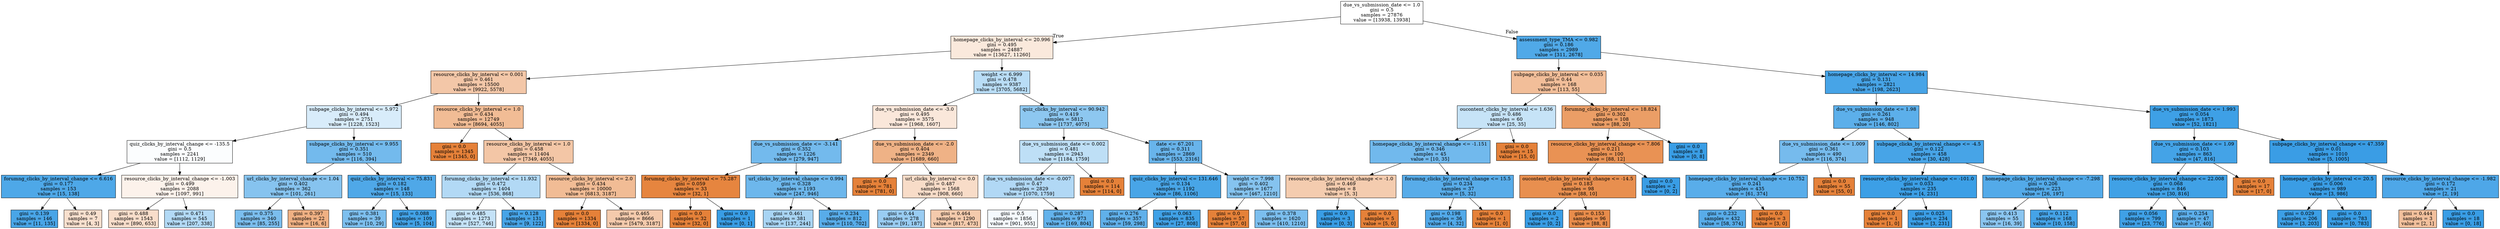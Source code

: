 digraph Tree {
node [shape=box, style="filled", color="black"] ;
0 [label="due_vs_submission_date <= 1.0\ngini = 0.5\nsamples = 27876\nvalue = [13938, 13938]", fillcolor="#e5813900"] ;
1 [label="homepage_clicks_by_interval <= 20.996\ngini = 0.495\nsamples = 24887\nvalue = [13627, 11260]", fillcolor="#e581392c"] ;
0 -> 1 [labeldistance=2.5, labelangle=45, headlabel="True"] ;
2 [label="resource_clicks_by_interval <= 0.001\ngini = 0.461\nsamples = 15500\nvalue = [9922, 5578]", fillcolor="#e5813970"] ;
1 -> 2 ;
3 [label="subpage_clicks_by_interval <= 5.972\ngini = 0.494\nsamples = 2751\nvalue = [1228, 1523]", fillcolor="#399de531"] ;
2 -> 3 ;
4 [label="quiz_clicks_by_interval_change <= -135.5\ngini = 0.5\nsamples = 2241\nvalue = [1112, 1129]", fillcolor="#399de504"] ;
3 -> 4 ;
5 [label="forumng_clicks_by_interval_change <= 6.616\ngini = 0.177\nsamples = 153\nvalue = [15, 138]", fillcolor="#399de5e3"] ;
4 -> 5 ;
6 [label="gini = 0.139\nsamples = 146\nvalue = [11, 135]", fillcolor="#399de5ea"] ;
5 -> 6 ;
7 [label="gini = 0.49\nsamples = 7\nvalue = [4, 3]", fillcolor="#e5813940"] ;
5 -> 7 ;
8 [label="resource_clicks_by_interval_change <= -1.003\ngini = 0.499\nsamples = 2088\nvalue = [1097, 991]", fillcolor="#e5813919"] ;
4 -> 8 ;
9 [label="gini = 0.488\nsamples = 1543\nvalue = [890, 653]", fillcolor="#e5813944"] ;
8 -> 9 ;
10 [label="gini = 0.471\nsamples = 545\nvalue = [207, 338]", fillcolor="#399de563"] ;
8 -> 10 ;
11 [label="subpage_clicks_by_interval <= 9.955\ngini = 0.351\nsamples = 510\nvalue = [116, 394]", fillcolor="#399de5b4"] ;
3 -> 11 ;
12 [label="url_clicks_by_interval_change <= 1.04\ngini = 0.402\nsamples = 362\nvalue = [101, 261]", fillcolor="#399de59c"] ;
11 -> 12 ;
13 [label="gini = 0.375\nsamples = 340\nvalue = [85, 255]", fillcolor="#399de5aa"] ;
12 -> 13 ;
14 [label="gini = 0.397\nsamples = 22\nvalue = [16, 6]", fillcolor="#e581399f"] ;
12 -> 14 ;
15 [label="quiz_clicks_by_interval <= 75.831\ngini = 0.182\nsamples = 148\nvalue = [15, 133]", fillcolor="#399de5e2"] ;
11 -> 15 ;
16 [label="gini = 0.381\nsamples = 39\nvalue = [10, 29]", fillcolor="#399de5a7"] ;
15 -> 16 ;
17 [label="gini = 0.088\nsamples = 109\nvalue = [5, 104]", fillcolor="#399de5f3"] ;
15 -> 17 ;
18 [label="resource_clicks_by_interval <= 1.0\ngini = 0.434\nsamples = 12749\nvalue = [8694, 4055]", fillcolor="#e5813988"] ;
2 -> 18 ;
19 [label="gini = 0.0\nsamples = 1345\nvalue = [1345, 0]", fillcolor="#e58139ff"] ;
18 -> 19 ;
20 [label="resource_clicks_by_interval <= 1.0\ngini = 0.458\nsamples = 11404\nvalue = [7349, 4055]", fillcolor="#e5813972"] ;
18 -> 20 ;
21 [label="forumng_clicks_by_interval <= 11.932\ngini = 0.472\nsamples = 1404\nvalue = [536, 868]", fillcolor="#399de562"] ;
20 -> 21 ;
22 [label="gini = 0.485\nsamples = 1273\nvalue = [527, 746]", fillcolor="#399de54b"] ;
21 -> 22 ;
23 [label="gini = 0.128\nsamples = 131\nvalue = [9, 122]", fillcolor="#399de5ec"] ;
21 -> 23 ;
24 [label="resource_clicks_by_interval <= 2.0\ngini = 0.434\nsamples = 10000\nvalue = [6813, 3187]", fillcolor="#e5813988"] ;
20 -> 24 ;
25 [label="gini = 0.0\nsamples = 1334\nvalue = [1334, 0]", fillcolor="#e58139ff"] ;
24 -> 25 ;
26 [label="gini = 0.465\nsamples = 8666\nvalue = [5479, 3187]", fillcolor="#e581396b"] ;
24 -> 26 ;
27 [label="weight <= 6.999\ngini = 0.478\nsamples = 9387\nvalue = [3705, 5682]", fillcolor="#399de559"] ;
1 -> 27 ;
28 [label="due_vs_submission_date <= -3.0\ngini = 0.495\nsamples = 3575\nvalue = [1968, 1607]", fillcolor="#e581392f"] ;
27 -> 28 ;
29 [label="due_vs_submission_date <= -3.141\ngini = 0.352\nsamples = 1226\nvalue = [279, 947]", fillcolor="#399de5b4"] ;
28 -> 29 ;
30 [label="forumng_clicks_by_interval <= 75.287\ngini = 0.059\nsamples = 33\nvalue = [32, 1]", fillcolor="#e58139f7"] ;
29 -> 30 ;
31 [label="gini = 0.0\nsamples = 32\nvalue = [32, 0]", fillcolor="#e58139ff"] ;
30 -> 31 ;
32 [label="gini = 0.0\nsamples = 1\nvalue = [0, 1]", fillcolor="#399de5ff"] ;
30 -> 32 ;
33 [label="url_clicks_by_interval_change <= 0.994\ngini = 0.328\nsamples = 1193\nvalue = [247, 946]", fillcolor="#399de5bc"] ;
29 -> 33 ;
34 [label="gini = 0.461\nsamples = 381\nvalue = [137, 244]", fillcolor="#399de570"] ;
33 -> 34 ;
35 [label="gini = 0.234\nsamples = 812\nvalue = [110, 702]", fillcolor="#399de5d7"] ;
33 -> 35 ;
36 [label="due_vs_submission_date <= -2.0\ngini = 0.404\nsamples = 2349\nvalue = [1689, 660]", fillcolor="#e581399b"] ;
28 -> 36 ;
37 [label="gini = 0.0\nsamples = 781\nvalue = [781, 0]", fillcolor="#e58139ff"] ;
36 -> 37 ;
38 [label="url_clicks_by_interval <= 0.0\ngini = 0.487\nsamples = 1568\nvalue = [908, 660]", fillcolor="#e5813946"] ;
36 -> 38 ;
39 [label="gini = 0.44\nsamples = 278\nvalue = [91, 187]", fillcolor="#399de583"] ;
38 -> 39 ;
40 [label="gini = 0.464\nsamples = 1290\nvalue = [817, 473]", fillcolor="#e581396b"] ;
38 -> 40 ;
41 [label="quiz_clicks_by_interval <= 90.942\ngini = 0.419\nsamples = 5812\nvalue = [1737, 4075]", fillcolor="#399de592"] ;
27 -> 41 ;
42 [label="due_vs_submission_date <= 0.002\ngini = 0.481\nsamples = 2943\nvalue = [1184, 1759]", fillcolor="#399de553"] ;
41 -> 42 ;
43 [label="due_vs_submission_date <= -0.007\ngini = 0.47\nsamples = 2829\nvalue = [1070, 1759]", fillcolor="#399de564"] ;
42 -> 43 ;
44 [label="gini = 0.5\nsamples = 1856\nvalue = [901, 955]", fillcolor="#399de50e"] ;
43 -> 44 ;
45 [label="gini = 0.287\nsamples = 973\nvalue = [169, 804]", fillcolor="#399de5c9"] ;
43 -> 45 ;
46 [label="gini = 0.0\nsamples = 114\nvalue = [114, 0]", fillcolor="#e58139ff"] ;
42 -> 46 ;
47 [label="date <= 67.201\ngini = 0.311\nsamples = 2869\nvalue = [553, 2316]", fillcolor="#399de5c2"] ;
41 -> 47 ;
48 [label="quiz_clicks_by_interval <= 131.646\ngini = 0.134\nsamples = 1192\nvalue = [86, 1106]", fillcolor="#399de5eb"] ;
47 -> 48 ;
49 [label="gini = 0.276\nsamples = 357\nvalue = [59, 298]", fillcolor="#399de5cd"] ;
48 -> 49 ;
50 [label="gini = 0.063\nsamples = 835\nvalue = [27, 808]", fillcolor="#399de5f6"] ;
48 -> 50 ;
51 [label="weight <= 7.998\ngini = 0.402\nsamples = 1677\nvalue = [467, 1210]", fillcolor="#399de59d"] ;
47 -> 51 ;
52 [label="gini = 0.0\nsamples = 57\nvalue = [57, 0]", fillcolor="#e58139ff"] ;
51 -> 52 ;
53 [label="gini = 0.378\nsamples = 1620\nvalue = [410, 1210]", fillcolor="#399de5a9"] ;
51 -> 53 ;
54 [label="assessment_type_TMA <= 0.982\ngini = 0.186\nsamples = 2989\nvalue = [311, 2678]", fillcolor="#399de5e1"] ;
0 -> 54 [labeldistance=2.5, labelangle=-45, headlabel="False"] ;
55 [label="subpage_clicks_by_interval <= 0.035\ngini = 0.44\nsamples = 168\nvalue = [113, 55]", fillcolor="#e5813983"] ;
54 -> 55 ;
56 [label="oucontent_clicks_by_interval <= 1.636\ngini = 0.486\nsamples = 60\nvalue = [25, 35]", fillcolor="#399de549"] ;
55 -> 56 ;
57 [label="homepage_clicks_by_interval_change <= -1.151\ngini = 0.346\nsamples = 45\nvalue = [10, 35]", fillcolor="#399de5b6"] ;
56 -> 57 ;
58 [label="resource_clicks_by_interval_change <= -1.0\ngini = 0.469\nsamples = 8\nvalue = [5, 3]", fillcolor="#e5813966"] ;
57 -> 58 ;
59 [label="gini = 0.0\nsamples = 3\nvalue = [0, 3]", fillcolor="#399de5ff"] ;
58 -> 59 ;
60 [label="gini = 0.0\nsamples = 5\nvalue = [5, 0]", fillcolor="#e58139ff"] ;
58 -> 60 ;
61 [label="forumng_clicks_by_interval_change <= 15.5\ngini = 0.234\nsamples = 37\nvalue = [5, 32]", fillcolor="#399de5d7"] ;
57 -> 61 ;
62 [label="gini = 0.198\nsamples = 36\nvalue = [4, 32]", fillcolor="#399de5df"] ;
61 -> 62 ;
63 [label="gini = 0.0\nsamples = 1\nvalue = [1, 0]", fillcolor="#e58139ff"] ;
61 -> 63 ;
64 [label="gini = 0.0\nsamples = 15\nvalue = [15, 0]", fillcolor="#e58139ff"] ;
56 -> 64 ;
65 [label="forumng_clicks_by_interval <= 18.824\ngini = 0.302\nsamples = 108\nvalue = [88, 20]", fillcolor="#e58139c5"] ;
55 -> 65 ;
66 [label="resource_clicks_by_interval_change <= 7.806\ngini = 0.211\nsamples = 100\nvalue = [88, 12]", fillcolor="#e58139dc"] ;
65 -> 66 ;
67 [label="oucontent_clicks_by_interval_change <= -14.5\ngini = 0.183\nsamples = 98\nvalue = [88, 10]", fillcolor="#e58139e2"] ;
66 -> 67 ;
68 [label="gini = 0.0\nsamples = 2\nvalue = [0, 2]", fillcolor="#399de5ff"] ;
67 -> 68 ;
69 [label="gini = 0.153\nsamples = 96\nvalue = [88, 8]", fillcolor="#e58139e8"] ;
67 -> 69 ;
70 [label="gini = 0.0\nsamples = 2\nvalue = [0, 2]", fillcolor="#399de5ff"] ;
66 -> 70 ;
71 [label="gini = 0.0\nsamples = 8\nvalue = [0, 8]", fillcolor="#399de5ff"] ;
65 -> 71 ;
72 [label="homepage_clicks_by_interval <= 14.984\ngini = 0.131\nsamples = 2821\nvalue = [198, 2623]", fillcolor="#399de5ec"] ;
54 -> 72 ;
73 [label="due_vs_submission_date <= 1.98\ngini = 0.261\nsamples = 948\nvalue = [146, 802]", fillcolor="#399de5d1"] ;
72 -> 73 ;
74 [label="due_vs_submission_date <= 1.009\ngini = 0.361\nsamples = 490\nvalue = [116, 374]", fillcolor="#399de5b0"] ;
73 -> 74 ;
75 [label="homepage_clicks_by_interval_change <= 10.752\ngini = 0.241\nsamples = 435\nvalue = [61, 374]", fillcolor="#399de5d5"] ;
74 -> 75 ;
76 [label="gini = 0.232\nsamples = 432\nvalue = [58, 374]", fillcolor="#399de5d7"] ;
75 -> 76 ;
77 [label="gini = 0.0\nsamples = 3\nvalue = [3, 0]", fillcolor="#e58139ff"] ;
75 -> 77 ;
78 [label="gini = 0.0\nsamples = 55\nvalue = [55, 0]", fillcolor="#e58139ff"] ;
74 -> 78 ;
79 [label="subpage_clicks_by_interval_change <= -4.5\ngini = 0.122\nsamples = 458\nvalue = [30, 428]", fillcolor="#399de5ed"] ;
73 -> 79 ;
80 [label="resource_clicks_by_interval_change <= -101.0\ngini = 0.033\nsamples = 235\nvalue = [4, 231]", fillcolor="#399de5fb"] ;
79 -> 80 ;
81 [label="gini = 0.0\nsamples = 1\nvalue = [1, 0]", fillcolor="#e58139ff"] ;
80 -> 81 ;
82 [label="gini = 0.025\nsamples = 234\nvalue = [3, 231]", fillcolor="#399de5fc"] ;
80 -> 82 ;
83 [label="homepage_clicks_by_interval_change <= -7.298\ngini = 0.206\nsamples = 223\nvalue = [26, 197]", fillcolor="#399de5dd"] ;
79 -> 83 ;
84 [label="gini = 0.413\nsamples = 55\nvalue = [16, 39]", fillcolor="#399de596"] ;
83 -> 84 ;
85 [label="gini = 0.112\nsamples = 168\nvalue = [10, 158]", fillcolor="#399de5ef"] ;
83 -> 85 ;
86 [label="due_vs_submission_date <= 1.993\ngini = 0.054\nsamples = 1873\nvalue = [52, 1821]", fillcolor="#399de5f8"] ;
72 -> 86 ;
87 [label="due_vs_submission_date <= 1.09\ngini = 0.103\nsamples = 863\nvalue = [47, 816]", fillcolor="#399de5f0"] ;
86 -> 87 ;
88 [label="resource_clicks_by_interval_change <= 22.008\ngini = 0.068\nsamples = 846\nvalue = [30, 816]", fillcolor="#399de5f6"] ;
87 -> 88 ;
89 [label="gini = 0.056\nsamples = 799\nvalue = [23, 776]", fillcolor="#399de5f7"] ;
88 -> 89 ;
90 [label="gini = 0.254\nsamples = 47\nvalue = [7, 40]", fillcolor="#399de5d2"] ;
88 -> 90 ;
91 [label="gini = 0.0\nsamples = 17\nvalue = [17, 0]", fillcolor="#e58139ff"] ;
87 -> 91 ;
92 [label="subpage_clicks_by_interval_change <= 47.359\ngini = 0.01\nsamples = 1010\nvalue = [5, 1005]", fillcolor="#399de5fe"] ;
86 -> 92 ;
93 [label="homepage_clicks_by_interval <= 20.5\ngini = 0.006\nsamples = 989\nvalue = [3, 986]", fillcolor="#399de5fe"] ;
92 -> 93 ;
94 [label="gini = 0.029\nsamples = 206\nvalue = [3, 203]", fillcolor="#399de5fb"] ;
93 -> 94 ;
95 [label="gini = 0.0\nsamples = 783\nvalue = [0, 783]", fillcolor="#399de5ff"] ;
93 -> 95 ;
96 [label="resource_clicks_by_interval_change <= -1.982\ngini = 0.172\nsamples = 21\nvalue = [2, 19]", fillcolor="#399de5e4"] ;
92 -> 96 ;
97 [label="gini = 0.444\nsamples = 3\nvalue = [2, 1]", fillcolor="#e581397f"] ;
96 -> 97 ;
98 [label="gini = 0.0\nsamples = 18\nvalue = [0, 18]", fillcolor="#399de5ff"] ;
96 -> 98 ;
}